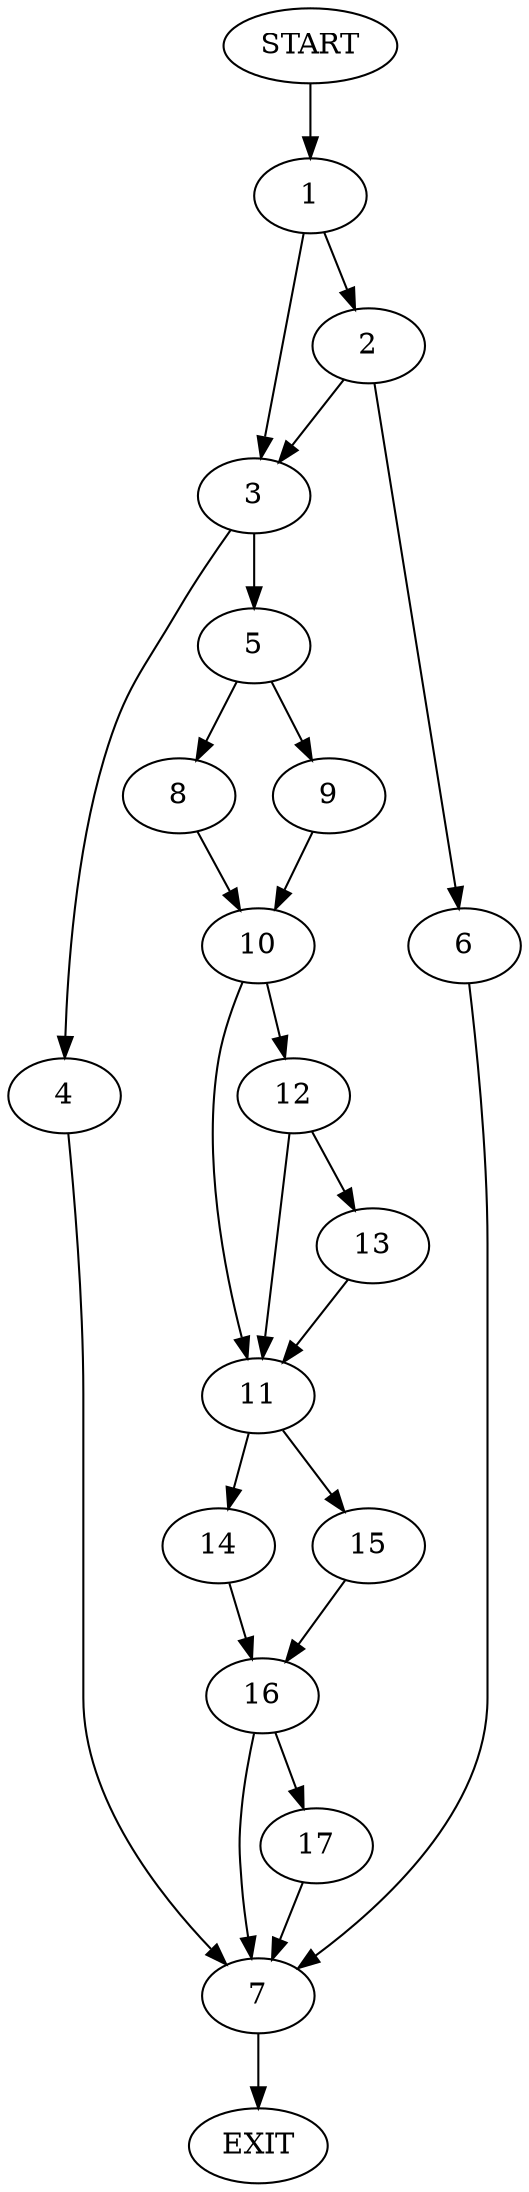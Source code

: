 digraph {
0 [label="START"]
18 [label="EXIT"]
0 -> 1
1 -> 2
1 -> 3
3 -> 4
3 -> 5
2 -> 3
2 -> 6
6 -> 7
7 -> 18
5 -> 8
5 -> 9
4 -> 7
9 -> 10
8 -> 10
10 -> 11
10 -> 12
12 -> 13
12 -> 11
11 -> 14
11 -> 15
13 -> 11
14 -> 16
15 -> 16
16 -> 7
16 -> 17
17 -> 7
}
